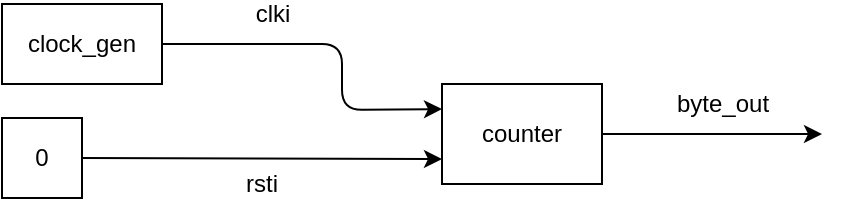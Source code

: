 <mxfile version="12.2.2" type="device" pages="1"><diagram id="5BUI2d4IKFdxa4o9JTH5" name="Page-1"><mxGraphModel dx="1220" dy="700" grid="1" gridSize="10" guides="1" tooltips="1" connect="1" arrows="1" fold="1" page="1" pageScale="1" pageWidth="850" pageHeight="1100" math="0" shadow="0"><root><mxCell id="0"/><mxCell id="1" parent="0"/><mxCell id="R-Hq6NwujzHewv82bw0_-1" value="counter" style="rounded=0;whiteSpace=wrap;html=1;" vertex="1" parent="1"><mxGeometry x="360" y="80" width="80" height="50" as="geometry"/></mxCell><mxCell id="R-Hq6NwujzHewv82bw0_-3" value="" style="endArrow=classic;html=1;exitX=1;exitY=0.5;exitDx=0;exitDy=0;entryX=0;entryY=0.25;entryDx=0;entryDy=0;" edge="1" parent="1" source="R-Hq6NwujzHewv82bw0_-9" target="R-Hq6NwujzHewv82bw0_-1"><mxGeometry width="50" height="50" relative="1" as="geometry"><mxPoint x="240" y="55" as="sourcePoint"/><mxPoint x="310" y="40" as="targetPoint"/><Array as="points"><mxPoint x="310" y="60"/><mxPoint x="310" y="93"/></Array></mxGeometry></mxCell><mxCell id="R-Hq6NwujzHewv82bw0_-4" value="clki" style="text;html=1;resizable=0;points=[];align=center;verticalAlign=middle;labelBackgroundColor=#ffffff;" vertex="1" connectable="0" parent="R-Hq6NwujzHewv82bw0_-3"><mxGeometry x="-0.354" y="-1" relative="1" as="geometry"><mxPoint x="-1" y="-16" as="offset"/></mxGeometry></mxCell><mxCell id="R-Hq6NwujzHewv82bw0_-5" value="" style="endArrow=classic;html=1;entryX=0;entryY=0.75;entryDx=0;entryDy=0;exitX=1;exitY=0.5;exitDx=0;exitDy=0;" edge="1" parent="1" source="R-Hq6NwujzHewv82bw0_-10" target="R-Hq6NwujzHewv82bw0_-1"><mxGeometry width="50" height="50" relative="1" as="geometry"><mxPoint x="310" y="118" as="sourcePoint"/><mxPoint x="340" y="110" as="targetPoint"/></mxGeometry></mxCell><mxCell id="R-Hq6NwujzHewv82bw0_-6" value="" style="endArrow=classic;html=1;exitX=1;exitY=0.5;exitDx=0;exitDy=0;" edge="1" parent="1" source="R-Hq6NwujzHewv82bw0_-1"><mxGeometry width="50" height="50" relative="1" as="geometry"><mxPoint x="480" y="105" as="sourcePoint"/><mxPoint x="550" y="105" as="targetPoint"/></mxGeometry></mxCell><mxCell id="R-Hq6NwujzHewv82bw0_-7" value="byte_out" style="text;html=1;resizable=0;points=[];align=center;verticalAlign=middle;labelBackgroundColor=#ffffff;" vertex="1" connectable="0" parent="R-Hq6NwujzHewv82bw0_-6"><mxGeometry x="0.455" y="-3" relative="1" as="geometry"><mxPoint x="-20" y="-18" as="offset"/></mxGeometry></mxCell><mxCell id="R-Hq6NwujzHewv82bw0_-8" value="rsti" style="text;html=1;resizable=0;points=[];autosize=1;align=left;verticalAlign=top;spacingTop=-4;" vertex="1" parent="1"><mxGeometry x="260" y="120" width="30" height="20" as="geometry"/></mxCell><mxCell id="R-Hq6NwujzHewv82bw0_-9" value="clock_gen" style="rounded=0;whiteSpace=wrap;html=1;" vertex="1" parent="1"><mxGeometry x="140" y="40" width="80" height="40" as="geometry"/></mxCell><mxCell id="R-Hq6NwujzHewv82bw0_-10" value="0" style="rounded=0;whiteSpace=wrap;html=1;" vertex="1" parent="1"><mxGeometry x="140" y="97" width="40" height="40" as="geometry"/></mxCell></root></mxGraphModel></diagram></mxfile>